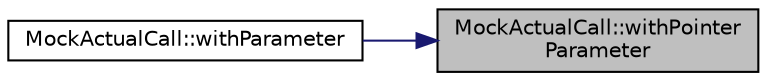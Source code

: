 digraph "MockActualCall::withPointerParameter"
{
 // LATEX_PDF_SIZE
  edge [fontname="Helvetica",fontsize="10",labelfontname="Helvetica",labelfontsize="10"];
  node [fontname="Helvetica",fontsize="10",shape=record];
  rankdir="RL";
  Node1 [label="MockActualCall::withPointer\lParameter",height=0.2,width=0.4,color="black", fillcolor="grey75", style="filled", fontcolor="black",tooltip=" "];
  Node1 -> Node2 [dir="back",color="midnightblue",fontsize="10",style="solid",fontname="Helvetica"];
  Node2 [label="MockActualCall::withParameter",height=0.2,width=0.4,color="black", fillcolor="white", style="filled",URL="$classMockActualCall.html#ab408f3dff13259cad319c5b21084ce26",tooltip=" "];
}
